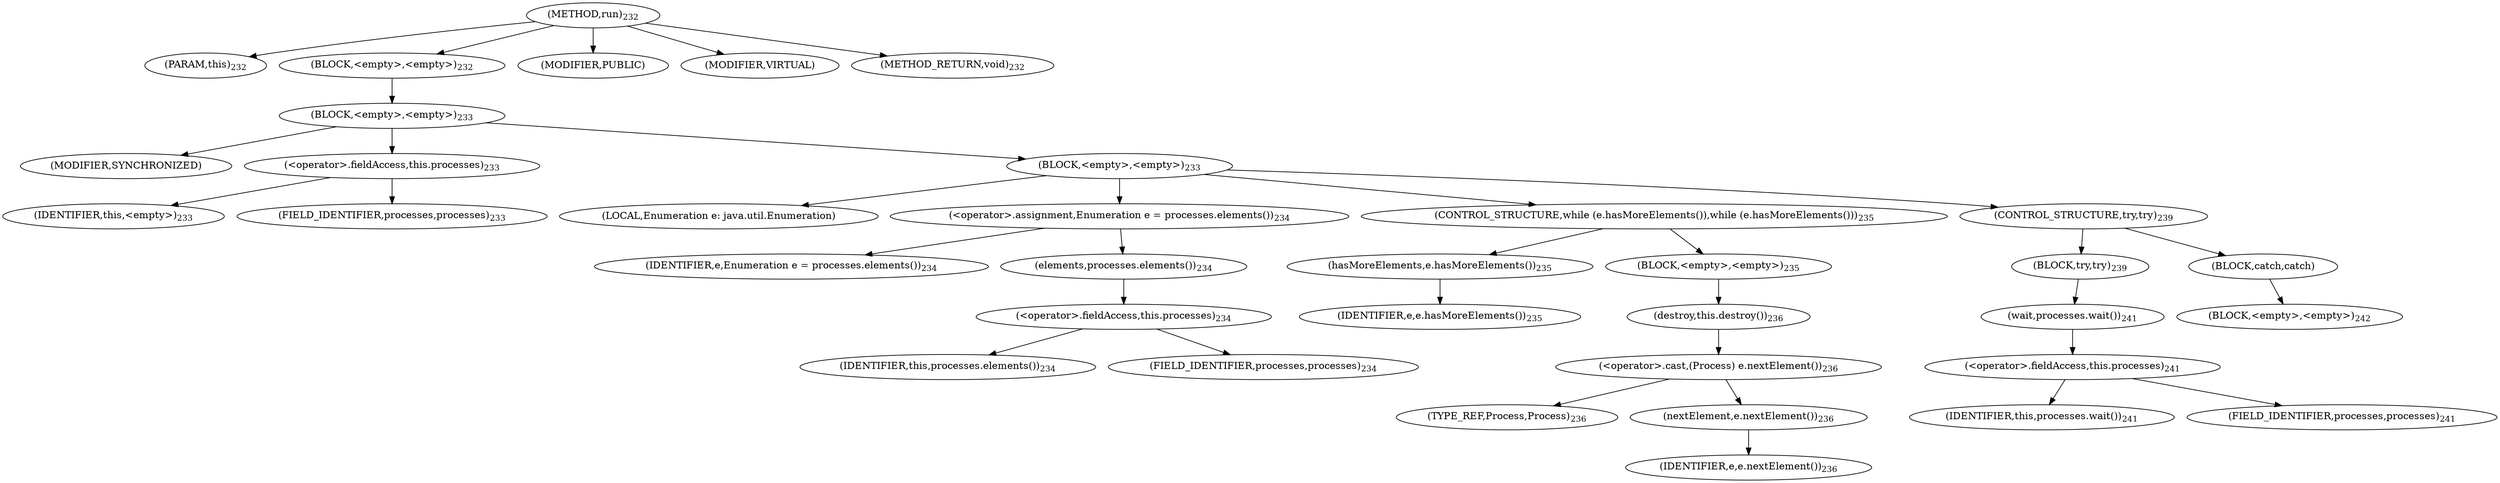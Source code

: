 digraph "run" {  
"401" [label = <(METHOD,run)<SUB>232</SUB>> ]
"402" [label = <(PARAM,this)<SUB>232</SUB>> ]
"403" [label = <(BLOCK,&lt;empty&gt;,&lt;empty&gt;)<SUB>232</SUB>> ]
"404" [label = <(BLOCK,&lt;empty&gt;,&lt;empty&gt;)<SUB>233</SUB>> ]
"405" [label = <(MODIFIER,SYNCHRONIZED)> ]
"406" [label = <(&lt;operator&gt;.fieldAccess,this.processes)<SUB>233</SUB>> ]
"407" [label = <(IDENTIFIER,this,&lt;empty&gt;)<SUB>233</SUB>> ]
"408" [label = <(FIELD_IDENTIFIER,processes,processes)<SUB>233</SUB>> ]
"409" [label = <(BLOCK,&lt;empty&gt;,&lt;empty&gt;)<SUB>233</SUB>> ]
"410" [label = <(LOCAL,Enumeration e: java.util.Enumeration)> ]
"411" [label = <(&lt;operator&gt;.assignment,Enumeration e = processes.elements())<SUB>234</SUB>> ]
"412" [label = <(IDENTIFIER,e,Enumeration e = processes.elements())<SUB>234</SUB>> ]
"413" [label = <(elements,processes.elements())<SUB>234</SUB>> ]
"414" [label = <(&lt;operator&gt;.fieldAccess,this.processes)<SUB>234</SUB>> ]
"415" [label = <(IDENTIFIER,this,processes.elements())<SUB>234</SUB>> ]
"416" [label = <(FIELD_IDENTIFIER,processes,processes)<SUB>234</SUB>> ]
"417" [label = <(CONTROL_STRUCTURE,while (e.hasMoreElements()),while (e.hasMoreElements()))<SUB>235</SUB>> ]
"418" [label = <(hasMoreElements,e.hasMoreElements())<SUB>235</SUB>> ]
"419" [label = <(IDENTIFIER,e,e.hasMoreElements())<SUB>235</SUB>> ]
"420" [label = <(BLOCK,&lt;empty&gt;,&lt;empty&gt;)<SUB>235</SUB>> ]
"421" [label = <(destroy,this.destroy())<SUB>236</SUB>> ]
"422" [label = <(&lt;operator&gt;.cast,(Process) e.nextElement())<SUB>236</SUB>> ]
"423" [label = <(TYPE_REF,Process,Process)<SUB>236</SUB>> ]
"424" [label = <(nextElement,e.nextElement())<SUB>236</SUB>> ]
"425" [label = <(IDENTIFIER,e,e.nextElement())<SUB>236</SUB>> ]
"426" [label = <(CONTROL_STRUCTURE,try,try)<SUB>239</SUB>> ]
"427" [label = <(BLOCK,try,try)<SUB>239</SUB>> ]
"428" [label = <(wait,processes.wait())<SUB>241</SUB>> ]
"429" [label = <(&lt;operator&gt;.fieldAccess,this.processes)<SUB>241</SUB>> ]
"430" [label = <(IDENTIFIER,this,processes.wait())<SUB>241</SUB>> ]
"431" [label = <(FIELD_IDENTIFIER,processes,processes)<SUB>241</SUB>> ]
"432" [label = <(BLOCK,catch,catch)> ]
"433" [label = <(BLOCK,&lt;empty&gt;,&lt;empty&gt;)<SUB>242</SUB>> ]
"434" [label = <(MODIFIER,PUBLIC)> ]
"435" [label = <(MODIFIER,VIRTUAL)> ]
"436" [label = <(METHOD_RETURN,void)<SUB>232</SUB>> ]
  "401" -> "402" 
  "401" -> "403" 
  "401" -> "434" 
  "401" -> "435" 
  "401" -> "436" 
  "403" -> "404" 
  "404" -> "405" 
  "404" -> "406" 
  "404" -> "409" 
  "406" -> "407" 
  "406" -> "408" 
  "409" -> "410" 
  "409" -> "411" 
  "409" -> "417" 
  "409" -> "426" 
  "411" -> "412" 
  "411" -> "413" 
  "413" -> "414" 
  "414" -> "415" 
  "414" -> "416" 
  "417" -> "418" 
  "417" -> "420" 
  "418" -> "419" 
  "420" -> "421" 
  "421" -> "422" 
  "422" -> "423" 
  "422" -> "424" 
  "424" -> "425" 
  "426" -> "427" 
  "426" -> "432" 
  "427" -> "428" 
  "428" -> "429" 
  "429" -> "430" 
  "429" -> "431" 
  "432" -> "433" 
}
